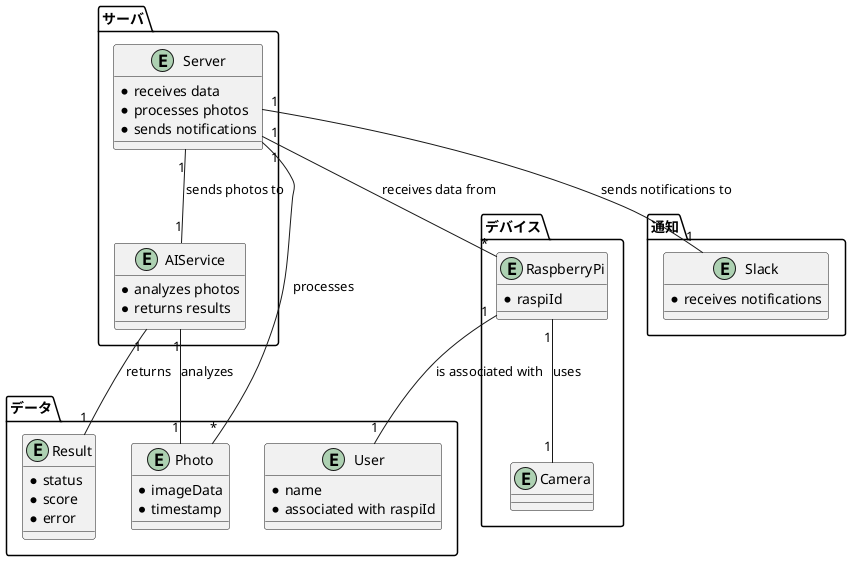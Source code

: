 @startuml
' ドメインモデル図: ラズパイ、サーバ、AIサービス、Slackの関係を表現

package "デバイス" {
    entity RaspberryPi {
        * raspiId
    }

    entity Camera {
    }

    RaspberryPi "1" -- "1" Camera : uses
}

package "サーバ" {
    entity Server {
        * receives data
        * processes photos
        * sends notifications
    }

    entity AIService {
        * analyzes photos
        * returns results
    }

    Server "1" -- "*" RaspberryPi : receives data from
    Server "1" -- "1" AIService : sends photos to
}

package "データ" {
    entity Photo {
        * imageData
        * timestamp
    }

    entity Result {
        * status
        * score
        * error
    }

    entity User {
        * name
        * associated with raspiId
    }

    Server "1" -- "*" Photo : processes
    AIService "1" -- "1" Photo : analyzes
    AIService "1" -- "1" Result : returns
    RaspberryPi "1" -- "1" User : is associated with
}

package "通知" {
    entity Slack {
        * receives notifications
    }

    Server "1" -- "1" Slack : sends notifications to
}
@enduml